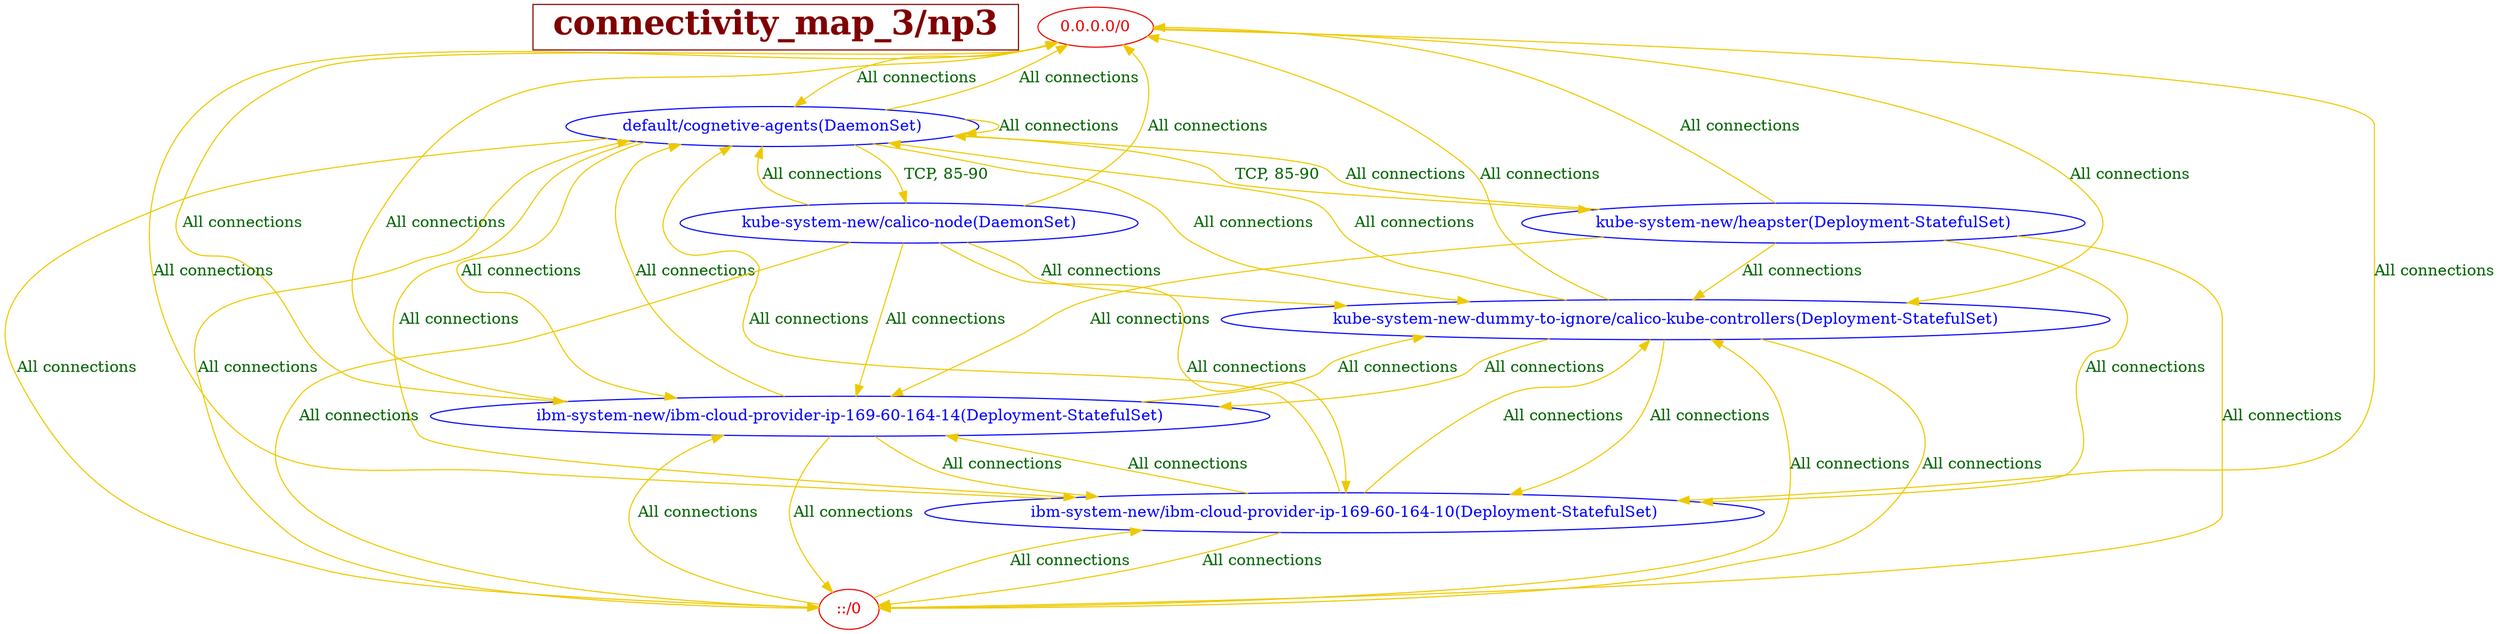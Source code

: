 // The Connectivity Graph of np3
digraph {
	HEADER [shape="box" label=< <B>connectivity_map_3/np3</B> > fontsize=30 color=webmaroon fontcolor=webmaroon];
	"0.0.0.0/0" [label="0.0.0.0/0" color="red2" fontcolor="red2"]
	"::/0" [label="::/0" color="red2" fontcolor="red2"]
	"default/cognetive-agents(DaemonSet)" [label="default/cognetive-agents(DaemonSet)" color="blue" fontcolor="blue"]
	"ibm-system-new/ibm-cloud-provider-ip-169-60-164-10(Deployment-StatefulSet)" [label="ibm-system-new/ibm-cloud-provider-ip-169-60-164-10(Deployment-StatefulSet)" color="blue" fontcolor="blue"]
	"ibm-system-new/ibm-cloud-provider-ip-169-60-164-14(Deployment-StatefulSet)" [label="ibm-system-new/ibm-cloud-provider-ip-169-60-164-14(Deployment-StatefulSet)" color="blue" fontcolor="blue"]
	"kube-system-new-dummy-to-ignore/calico-kube-controllers(Deployment-StatefulSet)" [label="kube-system-new-dummy-to-ignore/calico-kube-controllers(Deployment-StatefulSet)" color="blue" fontcolor="blue"]
	"kube-system-new/calico-node(DaemonSet)" [label="kube-system-new/calico-node(DaemonSet)" color="blue" fontcolor="blue"]
	"kube-system-new/heapster(Deployment-StatefulSet)" [label="kube-system-new/heapster(Deployment-StatefulSet)" color="blue" fontcolor="blue"]
	"0.0.0.0/0" -> "default/cognetive-agents(DaemonSet)" [label="All connections" color="gold2" fontcolor="darkgreen"]
	"0.0.0.0/0" -> "ibm-system-new/ibm-cloud-provider-ip-169-60-164-10(Deployment-StatefulSet)" [label="All connections" color="gold2" fontcolor="darkgreen"]
	"0.0.0.0/0" -> "ibm-system-new/ibm-cloud-provider-ip-169-60-164-14(Deployment-StatefulSet)" [label="All connections" color="gold2" fontcolor="darkgreen"]
	"0.0.0.0/0" -> "kube-system-new-dummy-to-ignore/calico-kube-controllers(Deployment-StatefulSet)" [label="All connections" color="gold2" fontcolor="darkgreen"]
	"::/0" -> "default/cognetive-agents(DaemonSet)" [label="All connections" color="gold2" fontcolor="darkgreen"]
	"::/0" -> "ibm-system-new/ibm-cloud-provider-ip-169-60-164-10(Deployment-StatefulSet)" [label="All connections" color="gold2" fontcolor="darkgreen"]
	"::/0" -> "ibm-system-new/ibm-cloud-provider-ip-169-60-164-14(Deployment-StatefulSet)" [label="All connections" color="gold2" fontcolor="darkgreen"]
	"::/0" -> "kube-system-new-dummy-to-ignore/calico-kube-controllers(Deployment-StatefulSet)" [label="All connections" color="gold2" fontcolor="darkgreen"]
	"default/cognetive-agents(DaemonSet)" -> "0.0.0.0/0" [label="All connections" color="gold2" fontcolor="darkgreen"]
	"default/cognetive-agents(DaemonSet)" -> "::/0" [label="All connections" color="gold2" fontcolor="darkgreen"]
	"default/cognetive-agents(DaemonSet)" -> "default/cognetive-agents(DaemonSet)" [label="All connections" color="gold2" fontcolor="darkgreen"]
	"default/cognetive-agents(DaemonSet)" -> "ibm-system-new/ibm-cloud-provider-ip-169-60-164-10(Deployment-StatefulSet)" [label="All connections" color="gold2" fontcolor="darkgreen"]
	"default/cognetive-agents(DaemonSet)" -> "ibm-system-new/ibm-cloud-provider-ip-169-60-164-14(Deployment-StatefulSet)" [label="All connections" color="gold2" fontcolor="darkgreen"]
	"default/cognetive-agents(DaemonSet)" -> "kube-system-new-dummy-to-ignore/calico-kube-controllers(Deployment-StatefulSet)" [label="All connections" color="gold2" fontcolor="darkgreen"]
	"default/cognetive-agents(DaemonSet)" -> "kube-system-new/calico-node(DaemonSet)" [label=" TCP, 85-90" color="gold2" fontcolor="darkgreen"]
	"default/cognetive-agents(DaemonSet)" -> "kube-system-new/heapster(Deployment-StatefulSet)" [label=" TCP, 85-90" color="gold2" fontcolor="darkgreen"]
	"ibm-system-new/ibm-cloud-provider-ip-169-60-164-10(Deployment-StatefulSet)" -> "0.0.0.0/0" [label="All connections" color="gold2" fontcolor="darkgreen"]
	"ibm-system-new/ibm-cloud-provider-ip-169-60-164-10(Deployment-StatefulSet)" -> "::/0" [label="All connections" color="gold2" fontcolor="darkgreen"]
	"ibm-system-new/ibm-cloud-provider-ip-169-60-164-10(Deployment-StatefulSet)" -> "default/cognetive-agents(DaemonSet)" [label="All connections" color="gold2" fontcolor="darkgreen"]
	"ibm-system-new/ibm-cloud-provider-ip-169-60-164-10(Deployment-StatefulSet)" -> "ibm-system-new/ibm-cloud-provider-ip-169-60-164-14(Deployment-StatefulSet)" [label="All connections" color="gold2" fontcolor="darkgreen"]
	"ibm-system-new/ibm-cloud-provider-ip-169-60-164-10(Deployment-StatefulSet)" -> "kube-system-new-dummy-to-ignore/calico-kube-controllers(Deployment-StatefulSet)" [label="All connections" color="gold2" fontcolor="darkgreen"]
	"ibm-system-new/ibm-cloud-provider-ip-169-60-164-14(Deployment-StatefulSet)" -> "0.0.0.0/0" [label="All connections" color="gold2" fontcolor="darkgreen"]
	"ibm-system-new/ibm-cloud-provider-ip-169-60-164-14(Deployment-StatefulSet)" -> "::/0" [label="All connections" color="gold2" fontcolor="darkgreen"]
	"ibm-system-new/ibm-cloud-provider-ip-169-60-164-14(Deployment-StatefulSet)" -> "default/cognetive-agents(DaemonSet)" [label="All connections" color="gold2" fontcolor="darkgreen"]
	"ibm-system-new/ibm-cloud-provider-ip-169-60-164-14(Deployment-StatefulSet)" -> "ibm-system-new/ibm-cloud-provider-ip-169-60-164-10(Deployment-StatefulSet)" [label="All connections" color="gold2" fontcolor="darkgreen"]
	"ibm-system-new/ibm-cloud-provider-ip-169-60-164-14(Deployment-StatefulSet)" -> "kube-system-new-dummy-to-ignore/calico-kube-controllers(Deployment-StatefulSet)" [label="All connections" color="gold2" fontcolor="darkgreen"]
	"kube-system-new-dummy-to-ignore/calico-kube-controllers(Deployment-StatefulSet)" -> "0.0.0.0/0" [label="All connections" color="gold2" fontcolor="darkgreen"]
	"kube-system-new-dummy-to-ignore/calico-kube-controllers(Deployment-StatefulSet)" -> "::/0" [label="All connections" color="gold2" fontcolor="darkgreen"]
	"kube-system-new-dummy-to-ignore/calico-kube-controllers(Deployment-StatefulSet)" -> "default/cognetive-agents(DaemonSet)" [label="All connections" color="gold2" fontcolor="darkgreen"]
	"kube-system-new-dummy-to-ignore/calico-kube-controllers(Deployment-StatefulSet)" -> "ibm-system-new/ibm-cloud-provider-ip-169-60-164-10(Deployment-StatefulSet)" [label="All connections" color="gold2" fontcolor="darkgreen"]
	"kube-system-new-dummy-to-ignore/calico-kube-controllers(Deployment-StatefulSet)" -> "ibm-system-new/ibm-cloud-provider-ip-169-60-164-14(Deployment-StatefulSet)" [label="All connections" color="gold2" fontcolor="darkgreen"]
	"kube-system-new/calico-node(DaemonSet)" -> "0.0.0.0/0" [label="All connections" color="gold2" fontcolor="darkgreen"]
	"kube-system-new/calico-node(DaemonSet)" -> "::/0" [label="All connections" color="gold2" fontcolor="darkgreen"]
	"kube-system-new/calico-node(DaemonSet)" -> "default/cognetive-agents(DaemonSet)" [label="All connections" color="gold2" fontcolor="darkgreen"]
	"kube-system-new/calico-node(DaemonSet)" -> "ibm-system-new/ibm-cloud-provider-ip-169-60-164-10(Deployment-StatefulSet)" [label="All connections" color="gold2" fontcolor="darkgreen"]
	"kube-system-new/calico-node(DaemonSet)" -> "ibm-system-new/ibm-cloud-provider-ip-169-60-164-14(Deployment-StatefulSet)" [label="All connections" color="gold2" fontcolor="darkgreen"]
	"kube-system-new/calico-node(DaemonSet)" -> "kube-system-new-dummy-to-ignore/calico-kube-controllers(Deployment-StatefulSet)" [label="All connections" color="gold2" fontcolor="darkgreen"]
	"kube-system-new/heapster(Deployment-StatefulSet)" -> "0.0.0.0/0" [label="All connections" color="gold2" fontcolor="darkgreen"]
	"kube-system-new/heapster(Deployment-StatefulSet)" -> "::/0" [label="All connections" color="gold2" fontcolor="darkgreen"]
	"kube-system-new/heapster(Deployment-StatefulSet)" -> "default/cognetive-agents(DaemonSet)" [label="All connections" color="gold2" fontcolor="darkgreen"]
	"kube-system-new/heapster(Deployment-StatefulSet)" -> "ibm-system-new/ibm-cloud-provider-ip-169-60-164-10(Deployment-StatefulSet)" [label="All connections" color="gold2" fontcolor="darkgreen"]
	"kube-system-new/heapster(Deployment-StatefulSet)" -> "ibm-system-new/ibm-cloud-provider-ip-169-60-164-14(Deployment-StatefulSet)" [label="All connections" color="gold2" fontcolor="darkgreen"]
	"kube-system-new/heapster(Deployment-StatefulSet)" -> "kube-system-new-dummy-to-ignore/calico-kube-controllers(Deployment-StatefulSet)" [label="All connections" color="gold2" fontcolor="darkgreen"]
}


